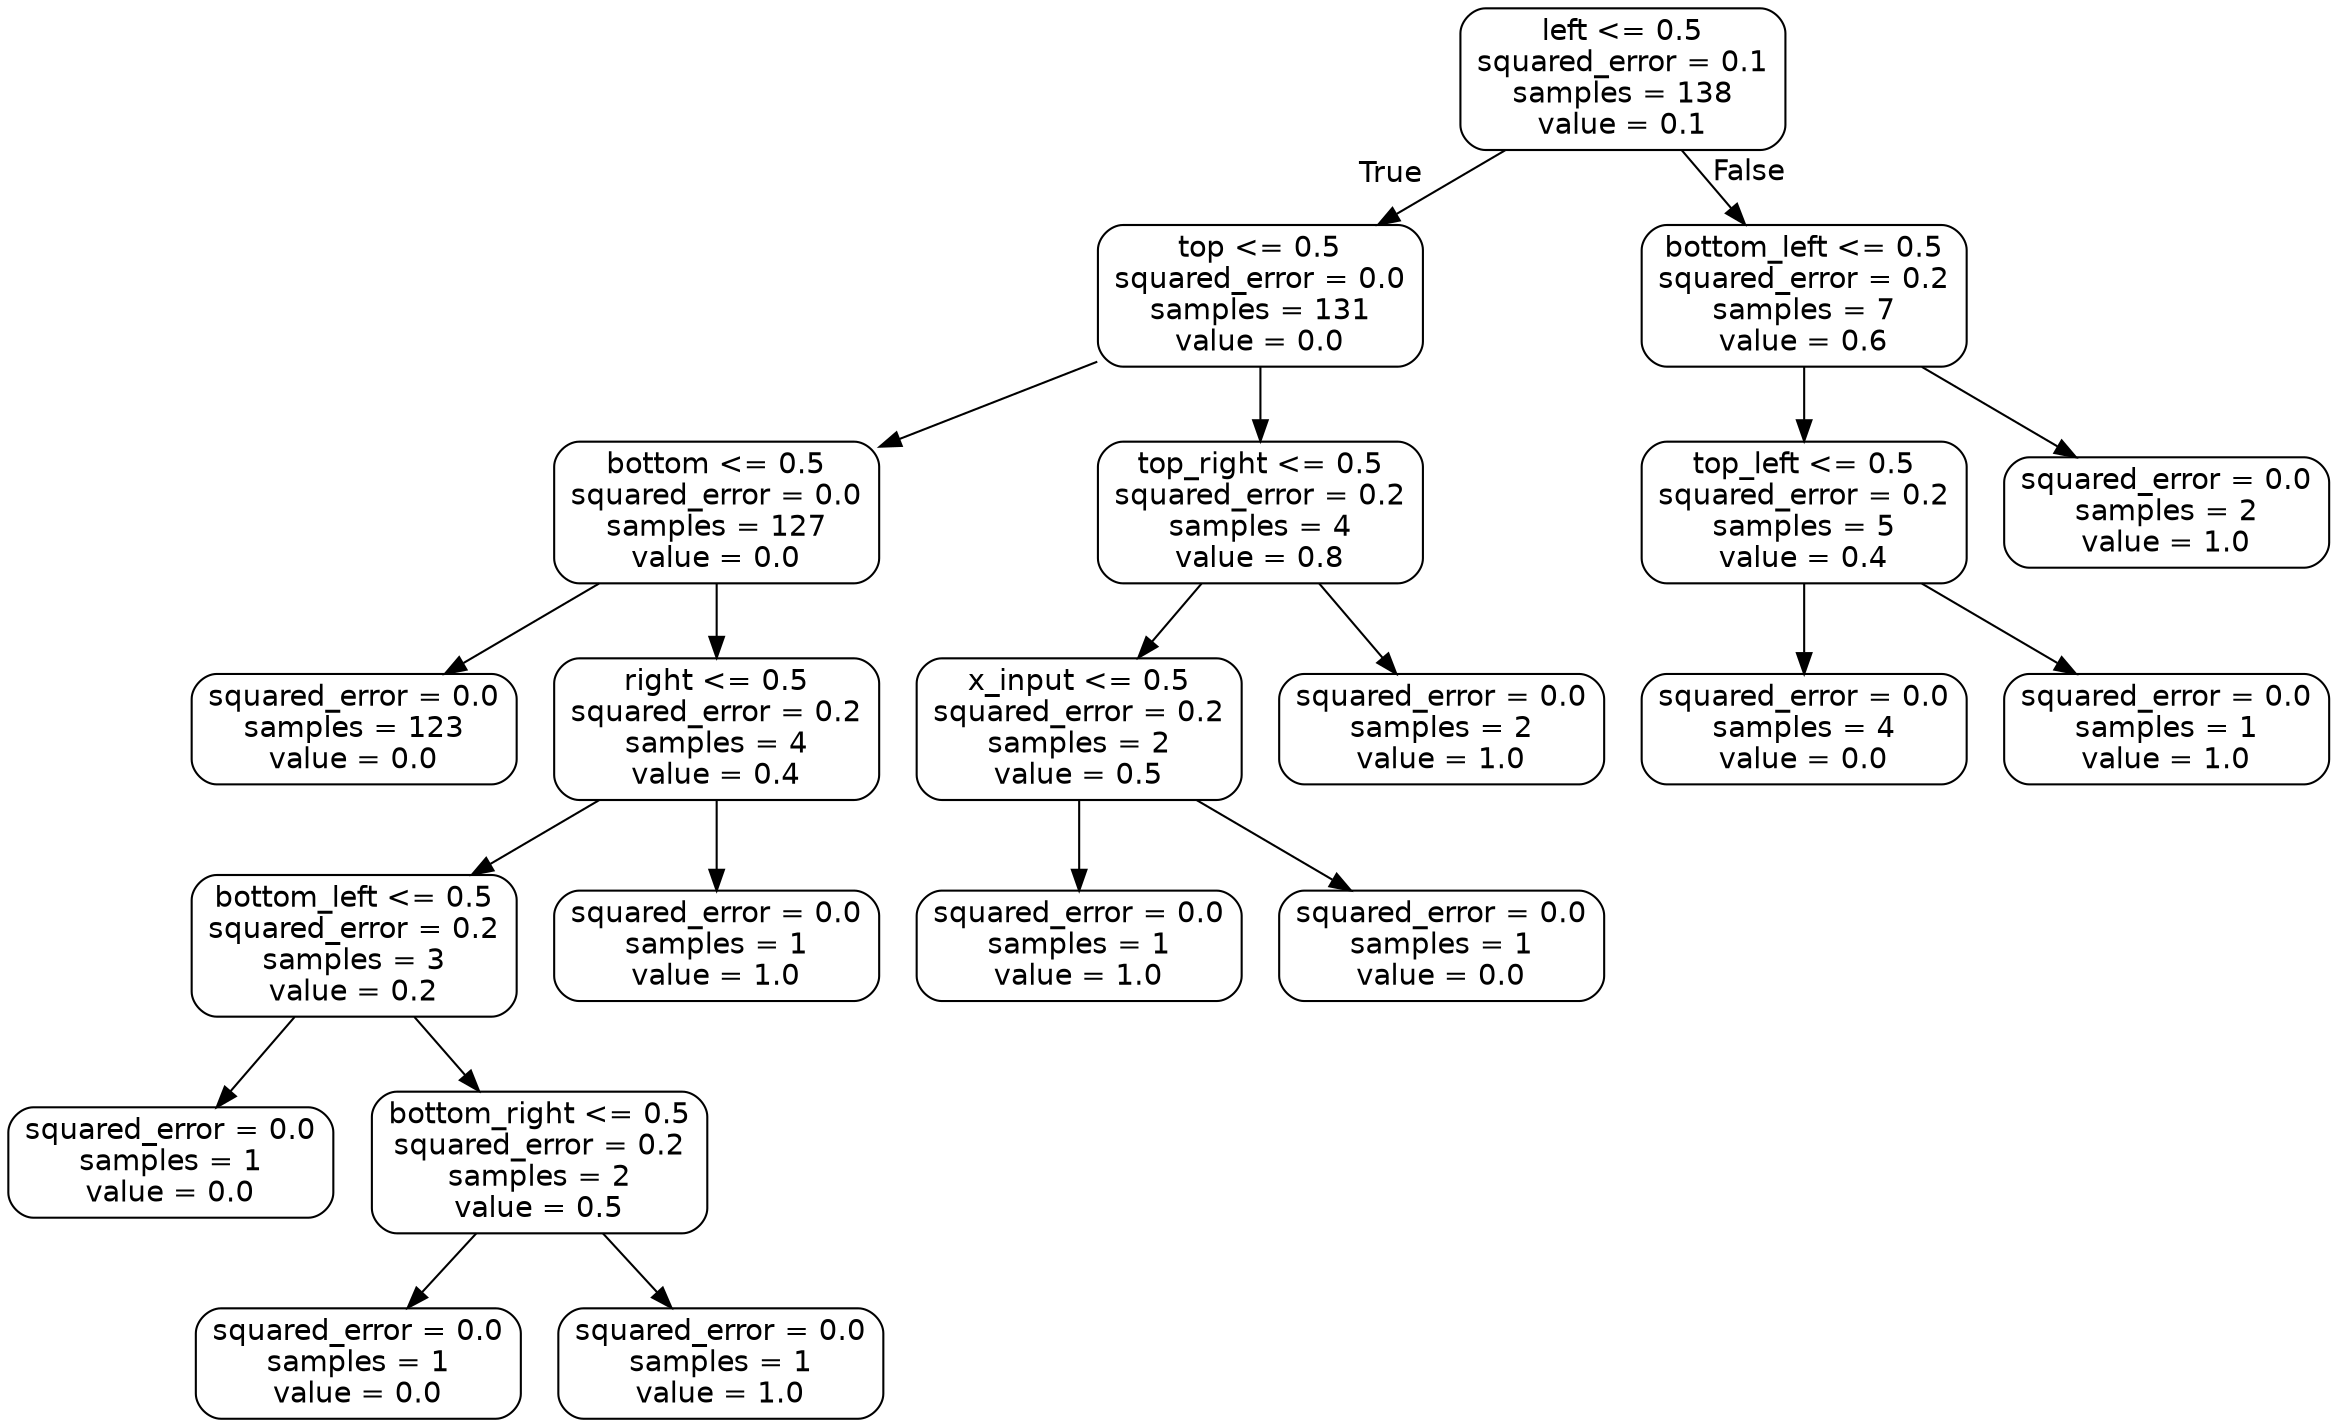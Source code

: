 digraph Tree {
node [shape=box, style="rounded", color="black", fontname="helvetica"] ;
edge [fontname="helvetica"] ;
0 [label="left <= 0.5\nsquared_error = 0.1\nsamples = 138\nvalue = 0.1"] ;
1 [label="top <= 0.5\nsquared_error = 0.0\nsamples = 131\nvalue = 0.0"] ;
0 -> 1 [labeldistance=2.5, labelangle=45, headlabel="True"] ;
2 [label="bottom <= 0.5\nsquared_error = 0.0\nsamples = 127\nvalue = 0.0"] ;
1 -> 2 ;
3 [label="squared_error = 0.0\nsamples = 123\nvalue = 0.0"] ;
2 -> 3 ;
4 [label="right <= 0.5\nsquared_error = 0.2\nsamples = 4\nvalue = 0.4"] ;
2 -> 4 ;
5 [label="bottom_left <= 0.5\nsquared_error = 0.2\nsamples = 3\nvalue = 0.2"] ;
4 -> 5 ;
6 [label="squared_error = 0.0\nsamples = 1\nvalue = 0.0"] ;
5 -> 6 ;
7 [label="bottom_right <= 0.5\nsquared_error = 0.2\nsamples = 2\nvalue = 0.5"] ;
5 -> 7 ;
8 [label="squared_error = 0.0\nsamples = 1\nvalue = 0.0"] ;
7 -> 8 ;
9 [label="squared_error = 0.0\nsamples = 1\nvalue = 1.0"] ;
7 -> 9 ;
10 [label="squared_error = 0.0\nsamples = 1\nvalue = 1.0"] ;
4 -> 10 ;
11 [label="top_right <= 0.5\nsquared_error = 0.2\nsamples = 4\nvalue = 0.8"] ;
1 -> 11 ;
12 [label="x_input <= 0.5\nsquared_error = 0.2\nsamples = 2\nvalue = 0.5"] ;
11 -> 12 ;
13 [label="squared_error = 0.0\nsamples = 1\nvalue = 1.0"] ;
12 -> 13 ;
14 [label="squared_error = 0.0\nsamples = 1\nvalue = 0.0"] ;
12 -> 14 ;
15 [label="squared_error = 0.0\nsamples = 2\nvalue = 1.0"] ;
11 -> 15 ;
16 [label="bottom_left <= 0.5\nsquared_error = 0.2\nsamples = 7\nvalue = 0.6"] ;
0 -> 16 [labeldistance=2.5, labelangle=-45, headlabel="False"] ;
17 [label="top_left <= 0.5\nsquared_error = 0.2\nsamples = 5\nvalue = 0.4"] ;
16 -> 17 ;
18 [label="squared_error = 0.0\nsamples = 4\nvalue = 0.0"] ;
17 -> 18 ;
19 [label="squared_error = 0.0\nsamples = 1\nvalue = 1.0"] ;
17 -> 19 ;
20 [label="squared_error = 0.0\nsamples = 2\nvalue = 1.0"] ;
16 -> 20 ;
}